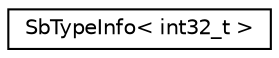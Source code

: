 digraph "Graphical Class Hierarchy"
{
 // LATEX_PDF_SIZE
  edge [fontname="Helvetica",fontsize="10",labelfontname="Helvetica",labelfontsize="10"];
  node [fontname="Helvetica",fontsize="10",shape=record];
  rankdir="LR";
  Node0 [label="SbTypeInfo\< int32_t \>",height=0.2,width=0.4,color="black", fillcolor="white", style="filled",URL="$structSbTypeInfo_3_01int32__t_01_4.html",tooltip=" "];
}
